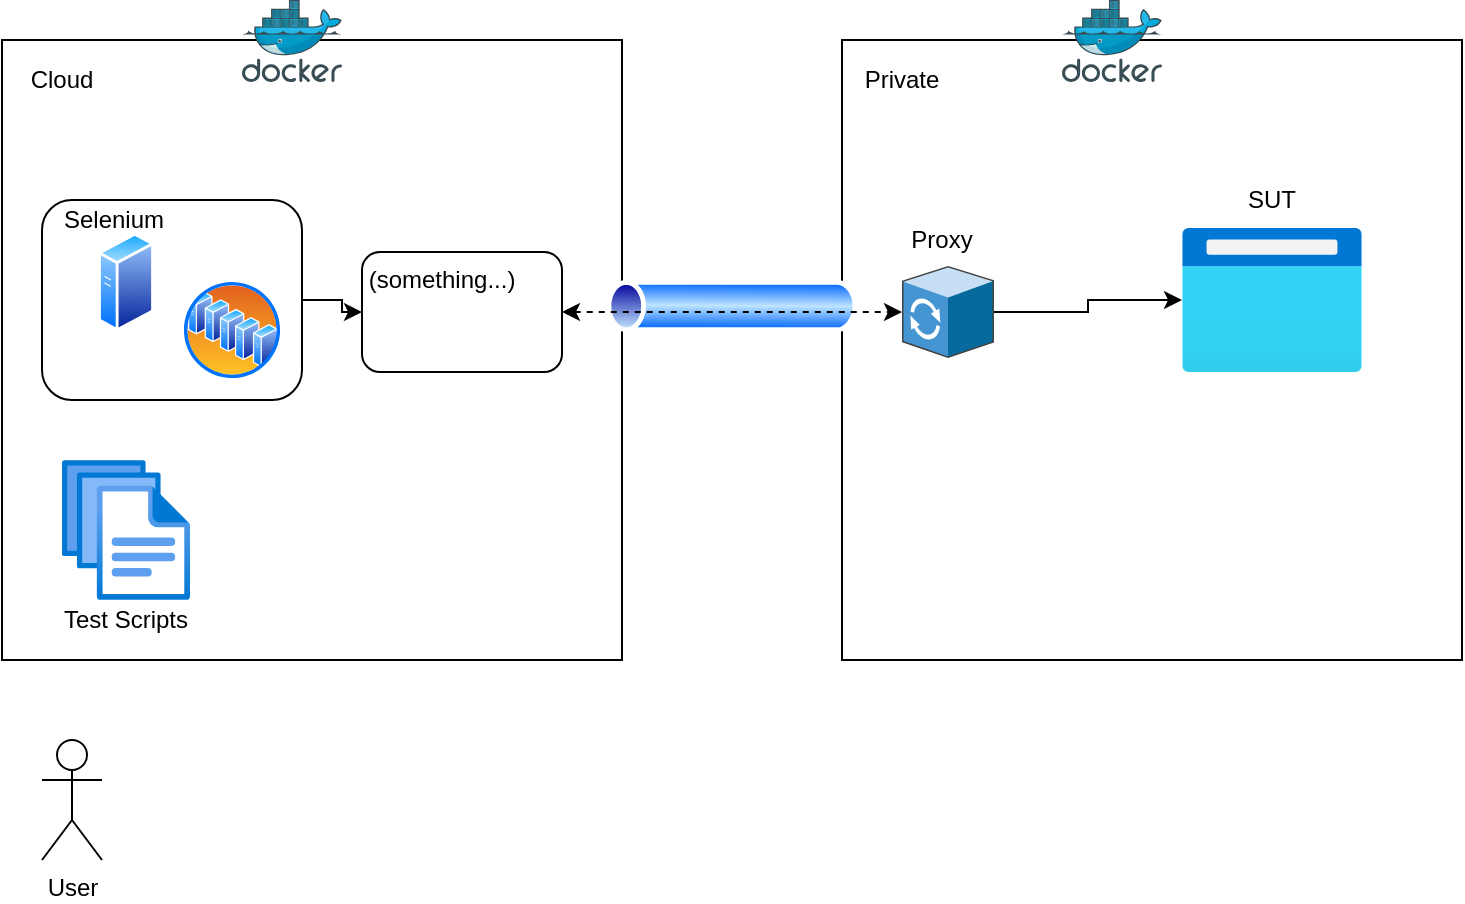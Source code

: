 <mxfile>
    <diagram id="Rbo98qxWneqkgl-W0b_I" name="Page-1">
        <mxGraphModel dx="330" dy="651" grid="1" gridSize="10" guides="1" tooltips="1" connect="1" arrows="1" fold="1" page="1" pageScale="1" pageWidth="850" pageHeight="1100" math="0" shadow="0">
            <root>
                <mxCell id="0"/>
                <mxCell id="1" parent="0"/>
                <mxCell id="7" value="" style="whiteSpace=wrap;html=1;aspect=fixed;" vertex="1" parent="1">
                    <mxGeometry x="60" y="450" width="310" height="310" as="geometry"/>
                </mxCell>
                <mxCell id="24" style="edgeStyle=orthogonalEdgeStyle;rounded=0;orthogonalLoop=1;jettySize=auto;html=1;" edge="1" parent="1" source="16" target="22">
                    <mxGeometry relative="1" as="geometry"/>
                </mxCell>
                <mxCell id="16" value="" style="rounded=1;whiteSpace=wrap;html=1;" vertex="1" parent="1">
                    <mxGeometry x="80" y="530" width="130" height="100" as="geometry"/>
                </mxCell>
                <mxCell id="4" value="" style="whiteSpace=wrap;html=1;aspect=fixed;" vertex="1" parent="1">
                    <mxGeometry x="480" y="450" width="310" height="310" as="geometry"/>
                </mxCell>
                <mxCell id="2" value="" style="aspect=fixed;html=1;points=[];align=center;image;fontSize=12;image=img/lib/mscae/Docker.svg;" vertex="1" parent="1">
                    <mxGeometry x="180" y="430" width="50" height="41" as="geometry"/>
                </mxCell>
                <mxCell id="3" value="" style="aspect=fixed;html=1;points=[];align=center;image;fontSize=12;image=img/lib/mscae/Docker.svg;" vertex="1" parent="1">
                    <mxGeometry x="590" y="430" width="50" height="41" as="geometry"/>
                </mxCell>
                <mxCell id="6" value="Private" style="text;html=1;strokeColor=none;fillColor=none;align=center;verticalAlign=middle;whiteSpace=wrap;rounded=0;" vertex="1" parent="1">
                    <mxGeometry x="490" y="460" width="40" height="20" as="geometry"/>
                </mxCell>
                <mxCell id="8" value="Cloud" style="text;html=1;strokeColor=none;fillColor=none;align=center;verticalAlign=middle;whiteSpace=wrap;rounded=0;" vertex="1" parent="1">
                    <mxGeometry x="70" y="460" width="40" height="20" as="geometry"/>
                </mxCell>
                <mxCell id="9" value="" style="aspect=fixed;perimeter=ellipsePerimeter;html=1;align=center;shadow=0;dashed=0;spacingTop=3;image;image=img/lib/active_directory/tunnel.svg;" vertex="1" parent="1">
                    <mxGeometry x="360" y="570" width="130" height="26" as="geometry"/>
                </mxCell>
                <mxCell id="10" value="User" style="shape=umlActor;verticalLabelPosition=bottom;verticalAlign=top;html=1;outlineConnect=0;" vertex="1" parent="1">
                    <mxGeometry x="80" y="800" width="30" height="60" as="geometry"/>
                </mxCell>
                <mxCell id="11" value="" style="aspect=fixed;html=1;points=[];align=center;image;fontSize=12;image=img/lib/azure2/general/Files.svg;" vertex="1" parent="1">
                    <mxGeometry x="90" y="660" width="64" height="70" as="geometry"/>
                </mxCell>
                <mxCell id="12" value="Test Scripts" style="text;html=1;strokeColor=none;fillColor=none;align=center;verticalAlign=middle;whiteSpace=wrap;rounded=0;" vertex="1" parent="1">
                    <mxGeometry x="77" y="730" width="90" height="20" as="geometry"/>
                </mxCell>
                <mxCell id="13" value="" style="aspect=fixed;perimeter=ellipsePerimeter;html=1;align=center;shadow=0;dashed=0;spacingTop=3;image;image=img/lib/active_directory/generic_server.svg;" vertex="1" parent="1">
                    <mxGeometry x="108" y="546" width="28.0" height="50" as="geometry"/>
                </mxCell>
                <mxCell id="14" value="" style="aspect=fixed;perimeter=ellipsePerimeter;html=1;align=center;shadow=0;dashed=0;spacingTop=3;image;image=img/lib/active_directory/server_farm.svg;" vertex="1" parent="1">
                    <mxGeometry x="150" y="570" width="50" height="50" as="geometry"/>
                </mxCell>
                <mxCell id="17" value="Selenium" style="text;html=1;strokeColor=none;fillColor=none;align=center;verticalAlign=middle;whiteSpace=wrap;rounded=0;" vertex="1" parent="1">
                    <mxGeometry x="96" y="530" width="40" height="20" as="geometry"/>
                </mxCell>
                <mxCell id="27" style="edgeStyle=orthogonalEdgeStyle;rounded=0;orthogonalLoop=1;jettySize=auto;html=1;" edge="1" parent="1" source="18" target="20">
                    <mxGeometry relative="1" as="geometry"/>
                </mxCell>
                <mxCell id="18" value="" style="shadow=0;dashed=0;html=1;labelPosition=center;verticalLabelPosition=bottom;verticalAlign=top;align=center;outlineConnect=0;shape=mxgraph.veeam.3d.proxy;" vertex="1" parent="1">
                    <mxGeometry x="510" y="563" width="46" height="46" as="geometry"/>
                </mxCell>
                <mxCell id="19" value="Proxy" style="text;html=1;strokeColor=none;fillColor=none;align=center;verticalAlign=middle;whiteSpace=wrap;rounded=0;" vertex="1" parent="1">
                    <mxGeometry x="510" y="540" width="40" height="20" as="geometry"/>
                </mxCell>
                <mxCell id="20" value="" style="aspect=fixed;html=1;points=[];align=center;image;fontSize=12;image=img/lib/azure2/general/Browser.svg;" vertex="1" parent="1">
                    <mxGeometry x="650" y="544" width="90" height="72" as="geometry"/>
                </mxCell>
                <mxCell id="21" value="SUT" style="text;html=1;strokeColor=none;fillColor=none;align=center;verticalAlign=middle;whiteSpace=wrap;rounded=0;" vertex="1" parent="1">
                    <mxGeometry x="675" y="520" width="40" height="20" as="geometry"/>
                </mxCell>
                <mxCell id="26" style="edgeStyle=orthogonalEdgeStyle;rounded=0;orthogonalLoop=1;jettySize=auto;html=1;dashed=1;startArrow=classic;startFill=1;" edge="1" parent="1" source="22" target="18">
                    <mxGeometry relative="1" as="geometry"/>
                </mxCell>
                <mxCell id="22" value="" style="rounded=1;whiteSpace=wrap;html=1;shadow=0;" vertex="1" parent="1">
                    <mxGeometry x="240" y="556" width="100" height="60" as="geometry"/>
                </mxCell>
                <mxCell id="23" value="(something...)" style="text;html=1;strokeColor=none;fillColor=none;align=center;verticalAlign=middle;whiteSpace=wrap;rounded=0;" vertex="1" parent="1">
                    <mxGeometry x="260" y="560" width="40" height="20" as="geometry"/>
                </mxCell>
            </root>
        </mxGraphModel>
    </diagram>
</mxfile>